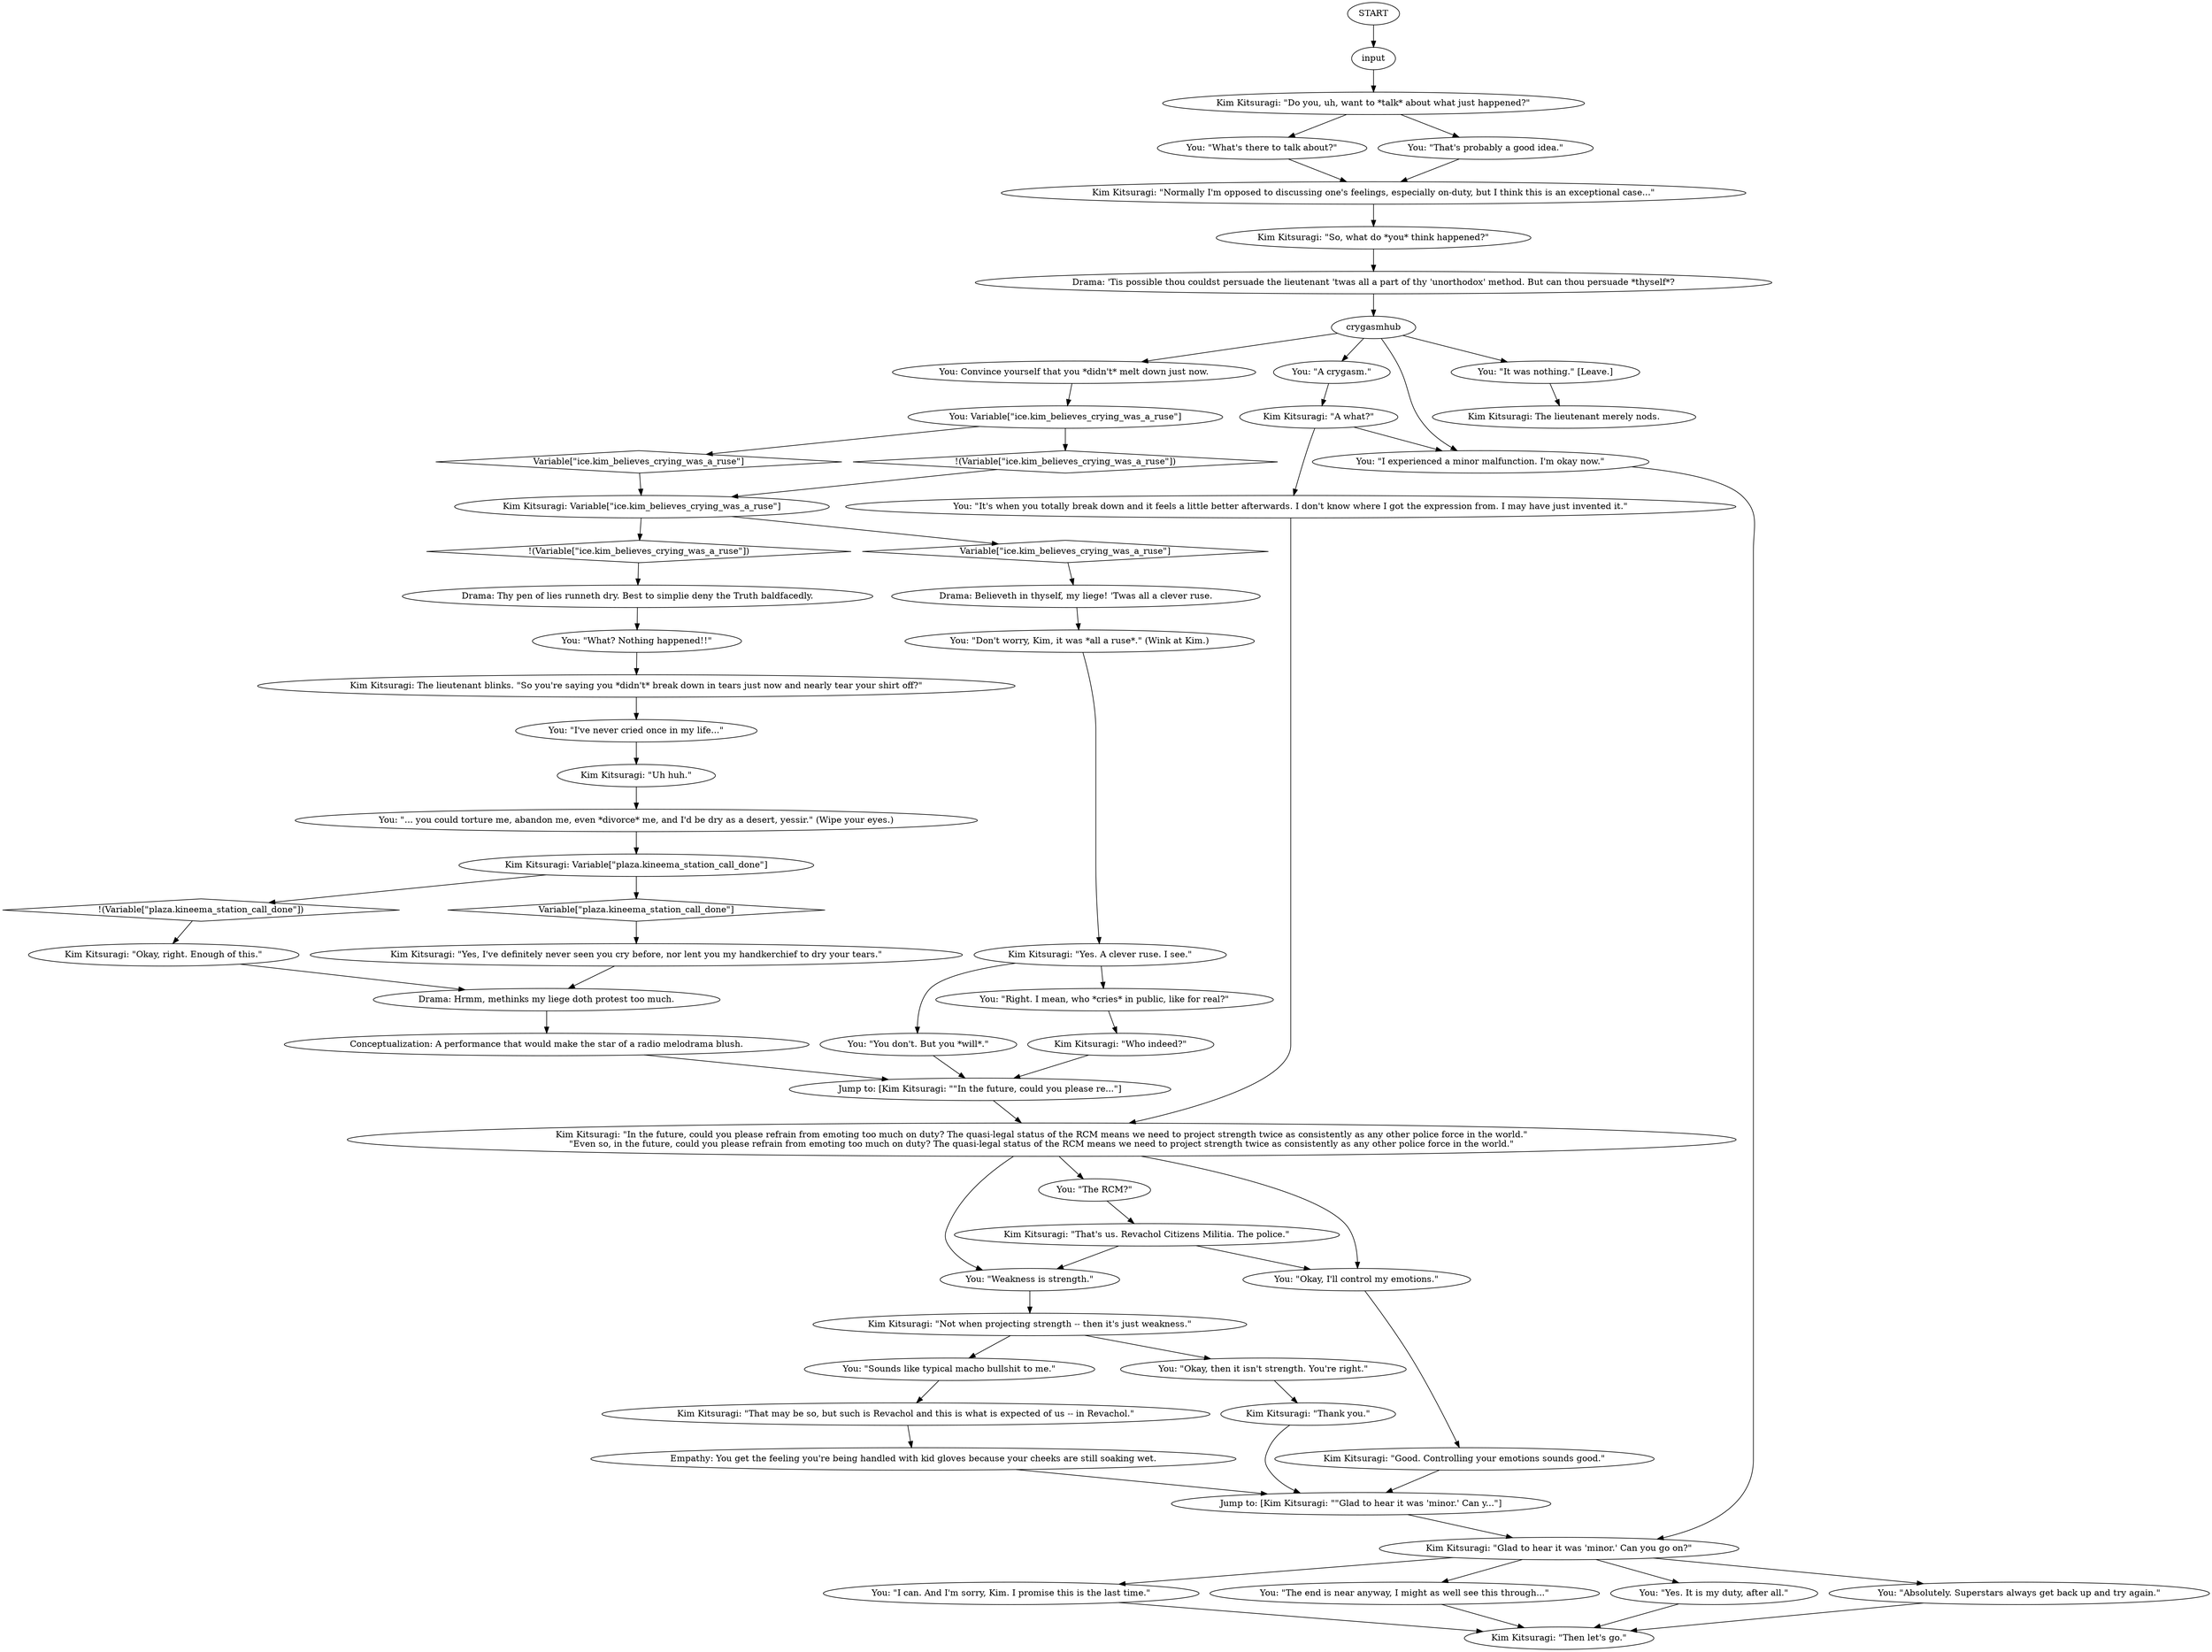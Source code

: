 # ICE / AFTER CRYING KIM
# Automatically starts after Acele's dialogue ends with her line "Crying is good. Get it out and then maybe we can talk, okay?"
# ==================================================
digraph G {
	  0 [label="START"];
	  1 [label="input"];
	  2 [label="Kim Kitsuragi: \"A what?\""];
	  3 [label="Kim Kitsuragi: \"In the future, could you please refrain from emoting too much on duty? The quasi-legal status of the RCM means we need to project strength twice as consistently as any other police force in the world.\"\n\"Even so, in the future, could you please refrain from emoting too much on duty? The quasi-legal status of the RCM means we need to project strength twice as consistently as any other police force in the world.\""];
	  4 [label="You: \"Sounds like typical macho bullshit to me.\""];
	  5 [label="Drama: 'Tis possible thou couldst persuade the lieutenant 'twas all a part of thy 'unorthodox' method. But can thou persuade *thyself*?"];
	  6 [label="crygasmhub"];
	  7 [label="You: \"What's there to talk about?\""];
	  8 [label="Kim Kitsuragi: \"So, what do *you* think happened?\""];
	  9 [label="Kim Kitsuragi: \"Thank you.\""];
	  10 [label="You: \"I can. And I'm sorry, Kim. I promise this is the last time.\""];
	  11 [label="You: Convince yourself that you *didn't* melt down just now."];
	  12 [label="You: Variable[\"ice.kim_believes_crying_was_a_ruse\"]"];
	  13 [label="Variable[\"ice.kim_believes_crying_was_a_ruse\"]", shape=diamond];
	  14 [label="!(Variable[\"ice.kim_believes_crying_was_a_ruse\"])", shape=diamond];
	  15 [label="Kim Kitsuragi: \"Uh huh.\""];
	  16 [label="You: \"Right. I mean, who *cries* in public, like for real?\""];
	  18 [label="Jump to: [Kim Kitsuragi: \"\"Glad to hear it was 'minor.' Can y...\"]"];
	  19 [label="You: \"... you could torture me, abandon me, even *divorce* me, and I'd be dry as a desert, yessir.\" (Wipe your eyes.)"];
	  20 [label="Kim Kitsuragi: \"Yes. A clever ruse. I see.\""];
	  21 [label="You: \"I experienced a minor malfunction. I'm okay now.\""];
	  22 [label="You: \"The RCM?\""];
	  23 [label="You: \"You don't. But you *will*.\""];
	  24 [label="Kim Kitsuragi: The lieutenant blinks. \"So you're saying you *didn't* break down in tears just now and nearly tear your shirt off?\""];
	  25 [label="Kim Kitsuragi: \"Do you, uh, want to *talk* about what just happened?\""];
	  26 [label="Kim Kitsuragi: Variable[\"ice.kim_believes_crying_was_a_ruse\"]"];
	  27 [label="Variable[\"ice.kim_believes_crying_was_a_ruse\"]", shape=diamond];
	  28 [label="!(Variable[\"ice.kim_believes_crying_was_a_ruse\"])", shape=diamond];
	  29 [label="Kim Kitsuragi: \"Then let's go.\""];
	  30 [label="You: \"Okay, I'll control my emotions.\""];
	  31 [label="Kim Kitsuragi: \"Who indeed?\""];
	  32 [label="Kim Kitsuragi: The lieutenant merely nods."];
	  33 [label="Jump to: [Kim Kitsuragi: \"\"In the future, could you please re...\"]"];
	  34 [label="You: \"Don't worry, Kim, it was *all a ruse*.\" (Wink at Kim.)"];
	  35 [label="Kim Kitsuragi: \"That's us. Revachol Citizens Militia. The police.\""];
	  36 [label="You: \"That's probably a good idea.\""];
	  37 [label="Kim Kitsuragi: \"Normally I'm opposed to discussing one's feelings, especially on-duty, but I think this is an exceptional case...\""];
	  38 [label="Kim Kitsuragi: \"Glad to hear it was 'minor.' Can you go on?\""];
	  39 [label="You: \"The end is near anyway, I might as well see this through...\""];
	  40 [label="Drama: Thy pen of lies runneth dry. Best to simplie deny the Truth baldfacedly."];
	  41 [label="Empathy: You get the feeling you're being handled with kid gloves because your cheeks are still soaking wet."];
	  42 [label="You: \"What? Nothing happened!!\""];
	  43 [label="You: \"I've never cried once in my life...\""];
	  44 [label="You: \"It's when you totally break down and it feels a little better afterwards. I don't know where I got the expression from. I may have just invented it.\""];
	  45 [label="Drama: Hrmm, methinks my liege doth protest too much."];
	  46 [label="You: \"Weakness is strength.\""];
	  47 [label="Kim Kitsuragi: \"Not when projecting strength -- then it's just weakness.\""];
	  48 [label="Kim Kitsuragi: Variable[\"plaza.kineema_station_call_done\"]"];
	  49 [label="Variable[\"plaza.kineema_station_call_done\"]", shape=diamond];
	  50 [label="!(Variable[\"plaza.kineema_station_call_done\"])", shape=diamond];
	  51 [label="You: \"Yes. It is my duty, after all.\""];
	  52 [label="You: \"A crygasm.\""];
	  53 [label="You: \"It was nothing.\" [Leave.]"];
	  54 [label="Kim Kitsuragi: \"Yes, I've definitely never seen you cry before, nor lent you my handkerchief to dry your tears.\""];
	  55 [label="Conceptualization: A performance that would make the star of a radio melodrama blush."];
	  56 [label="Drama: Believeth in thyself, my liege! 'Twas all a clever ruse."];
	  57 [label="Kim Kitsuragi: \"Good. Controlling your emotions sounds good.\""];
	  58 [label="Kim Kitsuragi: \"That may be so, but such is Revachol and this is what is expected of us -- in Revachol.\""];
	  59 [label="You: \"Okay, then it isn't strength. You're right.\""];
	  60 [label="You: \"Absolutely. Superstars always get back up and try again.\""];
	  61 [label="Kim Kitsuragi: \"Okay, right. Enough of this.\""];
	  0 -> 1
	  1 -> 25
	  2 -> 44
	  2 -> 21
	  3 -> 46
	  3 -> 22
	  3 -> 30
	  4 -> 58
	  5 -> 6
	  6 -> 53
	  6 -> 11
	  6 -> 52
	  6 -> 21
	  7 -> 37
	  8 -> 5
	  9 -> 18
	  10 -> 29
	  11 -> 12
	  12 -> 13
	  12 -> 14
	  13 -> 26
	  14 -> 26
	  15 -> 19
	  16 -> 31
	  18 -> 38
	  19 -> 48
	  20 -> 16
	  20 -> 23
	  21 -> 38
	  22 -> 35
	  23 -> 33
	  24 -> 43
	  25 -> 36
	  25 -> 7
	  26 -> 27
	  26 -> 28
	  27 -> 56
	  28 -> 40
	  30 -> 57
	  31 -> 33
	  33 -> 3
	  34 -> 20
	  35 -> 46
	  35 -> 30
	  36 -> 37
	  37 -> 8
	  38 -> 10
	  38 -> 51
	  38 -> 60
	  38 -> 39
	  39 -> 29
	  40 -> 42
	  41 -> 18
	  42 -> 24
	  43 -> 15
	  44 -> 3
	  45 -> 55
	  46 -> 47
	  47 -> 59
	  47 -> 4
	  48 -> 49
	  48 -> 50
	  49 -> 54
	  50 -> 61
	  51 -> 29
	  52 -> 2
	  53 -> 32
	  54 -> 45
	  55 -> 33
	  56 -> 34
	  57 -> 18
	  58 -> 41
	  59 -> 9
	  60 -> 29
	  61 -> 45
}

